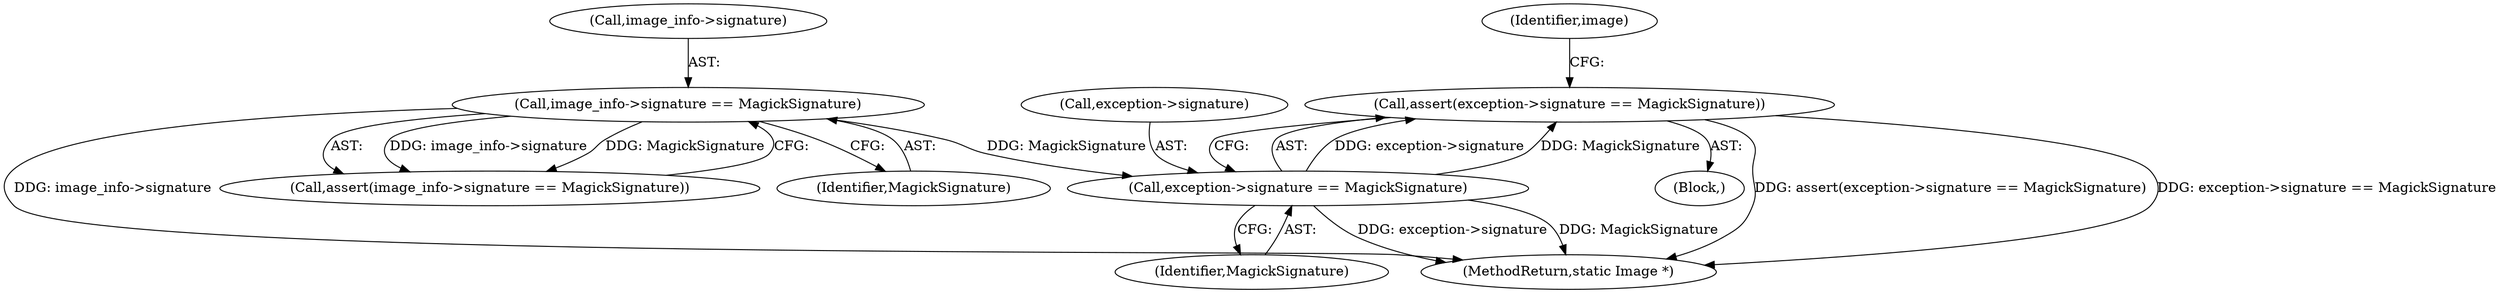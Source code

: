 digraph "0_ImageMagick_f6e9d0d9955e85bdd7540b251cd50d598dacc5e6@API" {
"1000153" [label="(Call,assert(exception->signature == MagickSignature))"];
"1000154" [label="(Call,exception->signature == MagickSignature)"];
"1000127" [label="(Call,image_info->signature == MagickSignature)"];
"1000108" [label="(Block,)"];
"1000560" [label="(MethodReturn,static Image *)"];
"1000158" [label="(Identifier,MagickSignature)"];
"1000127" [label="(Call,image_info->signature == MagickSignature)"];
"1000126" [label="(Call,assert(image_info->signature == MagickSignature))"];
"1000131" [label="(Identifier,MagickSignature)"];
"1000128" [label="(Call,image_info->signature)"];
"1000160" [label="(Identifier,image)"];
"1000153" [label="(Call,assert(exception->signature == MagickSignature))"];
"1000155" [label="(Call,exception->signature)"];
"1000154" [label="(Call,exception->signature == MagickSignature)"];
"1000153" -> "1000108"  [label="AST: "];
"1000153" -> "1000154"  [label="CFG: "];
"1000154" -> "1000153"  [label="AST: "];
"1000160" -> "1000153"  [label="CFG: "];
"1000153" -> "1000560"  [label="DDG: assert(exception->signature == MagickSignature)"];
"1000153" -> "1000560"  [label="DDG: exception->signature == MagickSignature"];
"1000154" -> "1000153"  [label="DDG: exception->signature"];
"1000154" -> "1000153"  [label="DDG: MagickSignature"];
"1000154" -> "1000158"  [label="CFG: "];
"1000155" -> "1000154"  [label="AST: "];
"1000158" -> "1000154"  [label="AST: "];
"1000154" -> "1000560"  [label="DDG: exception->signature"];
"1000154" -> "1000560"  [label="DDG: MagickSignature"];
"1000127" -> "1000154"  [label="DDG: MagickSignature"];
"1000127" -> "1000126"  [label="AST: "];
"1000127" -> "1000131"  [label="CFG: "];
"1000128" -> "1000127"  [label="AST: "];
"1000131" -> "1000127"  [label="AST: "];
"1000126" -> "1000127"  [label="CFG: "];
"1000127" -> "1000560"  [label="DDG: image_info->signature"];
"1000127" -> "1000126"  [label="DDG: image_info->signature"];
"1000127" -> "1000126"  [label="DDG: MagickSignature"];
}
